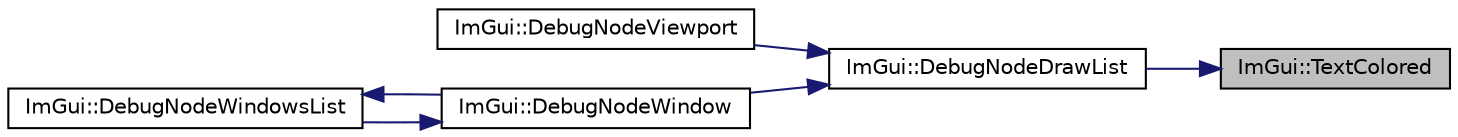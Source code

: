 digraph "ImGui::TextColored"
{
 // LATEX_PDF_SIZE
  edge [fontname="Helvetica",fontsize="10",labelfontname="Helvetica",labelfontsize="10"];
  node [fontname="Helvetica",fontsize="10",shape=record];
  rankdir="RL";
  Node1 [label="ImGui::TextColored",height=0.2,width=0.4,color="black", fillcolor="grey75", style="filled", fontcolor="black",tooltip=" "];
  Node1 -> Node2 [dir="back",color="midnightblue",fontsize="10",style="solid"];
  Node2 [label="ImGui::DebugNodeDrawList",height=0.2,width=0.4,color="black", fillcolor="white", style="filled",URL="$namespace_im_gui.html#a4fb68e2b5853124ce4d05f455fed0ad4",tooltip=" "];
  Node2 -> Node3 [dir="back",color="midnightblue",fontsize="10",style="solid"];
  Node3 [label="ImGui::DebugNodeViewport",height=0.2,width=0.4,color="black", fillcolor="white", style="filled",URL="$namespace_im_gui.html#aa5e5f50f28c04a26264c0943c7281171",tooltip=" "];
  Node2 -> Node4 [dir="back",color="midnightblue",fontsize="10",style="solid"];
  Node4 [label="ImGui::DebugNodeWindow",height=0.2,width=0.4,color="black", fillcolor="white", style="filled",URL="$namespace_im_gui.html#afcb602554925c5409977f0fb39f77e5d",tooltip=" "];
  Node4 -> Node5 [dir="back",color="midnightblue",fontsize="10",style="solid"];
  Node5 [label="ImGui::DebugNodeWindowsList",height=0.2,width=0.4,color="black", fillcolor="white", style="filled",URL="$namespace_im_gui.html#a8c2ed9f140c90d8eaca1e2cfd8f46142",tooltip=" "];
  Node5 -> Node4 [dir="back",color="midnightblue",fontsize="10",style="solid"];
}
